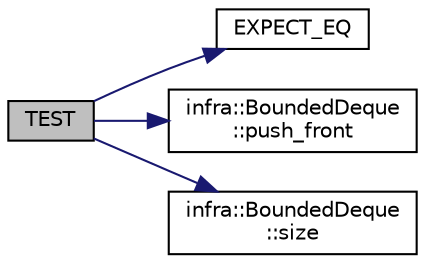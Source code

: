 digraph "TEST"
{
 // INTERACTIVE_SVG=YES
  edge [fontname="Helvetica",fontsize="10",labelfontname="Helvetica",labelfontsize="10"];
  node [fontname="Helvetica",fontsize="10",shape=record];
  rankdir="LR";
  Node39 [label="TEST",height=0.2,width=0.4,color="black", fillcolor="grey75", style="filled", fontcolor="black"];
  Node39 -> Node40 [color="midnightblue",fontsize="10",style="solid",fontname="Helvetica"];
  Node40 [label="EXPECT_EQ",height=0.2,width=0.4,color="black", fillcolor="white", style="filled",URL="$d6/def/_test_json_8cpp.html#a82745227e2f0a8edbb4ae630d88a8e86"];
  Node39 -> Node41 [color="midnightblue",fontsize="10",style="solid",fontname="Helvetica"];
  Node41 [label="infra::BoundedDeque\l::push_front",height=0.2,width=0.4,color="black", fillcolor="white", style="filled",URL="$d5/db7/classinfra_1_1_bounded_deque.html#af8b0e7da669010a9c4abbc6869c38c02"];
  Node39 -> Node42 [color="midnightblue",fontsize="10",style="solid",fontname="Helvetica"];
  Node42 [label="infra::BoundedDeque\l::size",height=0.2,width=0.4,color="black", fillcolor="white", style="filled",URL="$d5/db7/classinfra_1_1_bounded_deque.html#ac32cda72da6791ea7b4e2244b84c09d4"];
}
